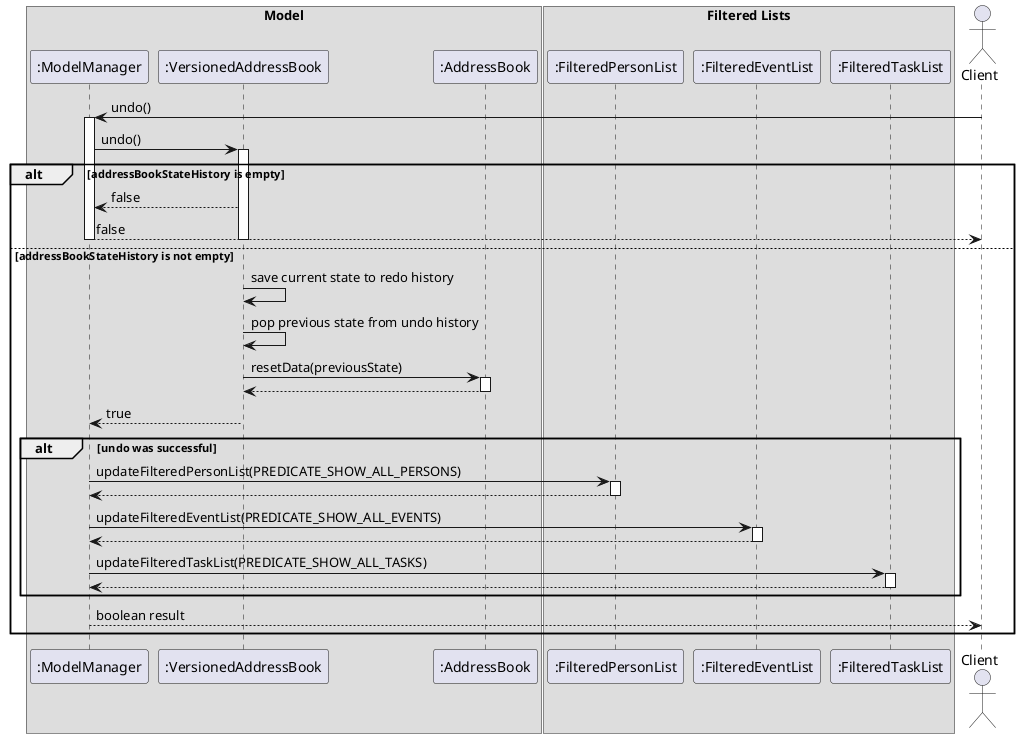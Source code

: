 @startuml
skinparam ArrowFontStyle plain

'— Participants grouped in boxes —
box "Model"
participant ":ModelManager" as ModelManager
participant ":VersionedAddressBook" as VersionedAddressBook
participant ":AddressBook" as AddressBook
end box

box "Filtered Lists"
participant ":FilteredPersonList" as FilteredPersons
participant ":FilteredEventList" as FilteredEvents
participant ":FilteredTaskList" as FilteredTasks
end box

actor Client

Client -> ModelManager : undo()
activate ModelManager

ModelManager -> VersionedAddressBook : undo()
activate VersionedAddressBook

alt addressBookStateHistory is empty
    VersionedAddressBook --> ModelManager : false
    ModelManager --> Client : false
    deactivate ModelManager
    deactivate VersionedAddressBook
else addressBookStateHistory is not empty
    VersionedAddressBook -> VersionedAddressBook : save current state to redo history
    VersionedAddressBook -> VersionedAddressBook : pop previous state from undo history
    VersionedAddressBook -> AddressBook : resetData(previousState)
    activate AddressBook
    AddressBook --> VersionedAddressBook
    deactivate AddressBook
    VersionedAddressBook --> ModelManager : true
    deactivate VersionedAddressBook

    alt undo was successful
        ModelManager -> FilteredPersons : updateFilteredPersonList(PREDICATE_SHOW_ALL_PERSONS)
        activate FilteredPersons
        FilteredPersons --> ModelManager
        deactivate FilteredPersons

        ModelManager -> FilteredEvents : updateFilteredEventList(PREDICATE_SHOW_ALL_EVENTS)
        activate FilteredEvents
        FilteredEvents --> ModelManager
        deactivate FilteredEvents

        ModelManager -> FilteredTasks : updateFilteredTaskList(PREDICATE_SHOW_ALL_TASKS)
        activate FilteredTasks
        FilteredTasks --> ModelManager
        deactivate FilteredTasks
    end
    ModelManager --> Client : boolean result
    deactivate ModelManager
end
@enduml